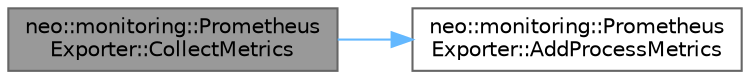 digraph "neo::monitoring::PrometheusExporter::CollectMetrics"
{
 // LATEX_PDF_SIZE
  bgcolor="transparent";
  edge [fontname=Helvetica,fontsize=10,labelfontname=Helvetica,labelfontsize=10];
  node [fontname=Helvetica,fontsize=10,shape=box,height=0.2,width=0.4];
  rankdir="LR";
  Node1 [id="Node000001",label="neo::monitoring::Prometheus\lExporter::CollectMetrics",height=0.2,width=0.4,color="gray40", fillcolor="grey60", style="filled", fontcolor="black",tooltip="Collect all metrics in Prometheus format."];
  Node1 -> Node2 [id="edge1_Node000001_Node000002",color="steelblue1",style="solid",tooltip=" "];
  Node2 [id="Node000002",label="neo::monitoring::Prometheus\lExporter::AddProcessMetrics",height=0.2,width=0.4,color="grey40", fillcolor="white", style="filled",URL="$classneo_1_1monitoring_1_1_prometheus_exporter.html#a2ea4880f91c743c9b1323484e34f85c5",tooltip=" "];
}
